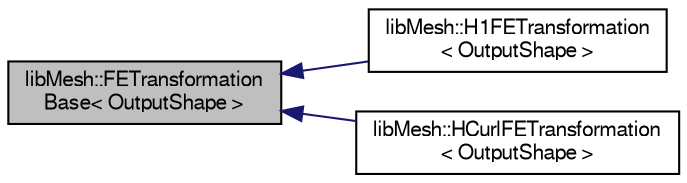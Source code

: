 digraph "libMesh::FETransformationBase&lt; OutputShape &gt;"
{
  edge [fontname="FreeSans",fontsize="10",labelfontname="FreeSans",labelfontsize="10"];
  node [fontname="FreeSans",fontsize="10",shape=record];
  rankdir="LR";
  Node1 [label="libMesh::FETransformation\lBase\< OutputShape \>",height=0.2,width=0.4,color="black", fillcolor="grey75", style="filled", fontcolor="black"];
  Node1 -> Node2 [dir="back",color="midnightblue",fontsize="10",style="solid",fontname="FreeSans"];
  Node2 [label="libMesh::H1FETransformation\l\< OutputShape \>",height=0.2,width=0.4,color="black", fillcolor="white", style="filled",URL="$classlibMesh_1_1H1FETransformation.html"];
  Node1 -> Node3 [dir="back",color="midnightblue",fontsize="10",style="solid",fontname="FreeSans"];
  Node3 [label="libMesh::HCurlFETransformation\l\< OutputShape \>",height=0.2,width=0.4,color="black", fillcolor="white", style="filled",URL="$classlibMesh_1_1HCurlFETransformation.html"];
}
